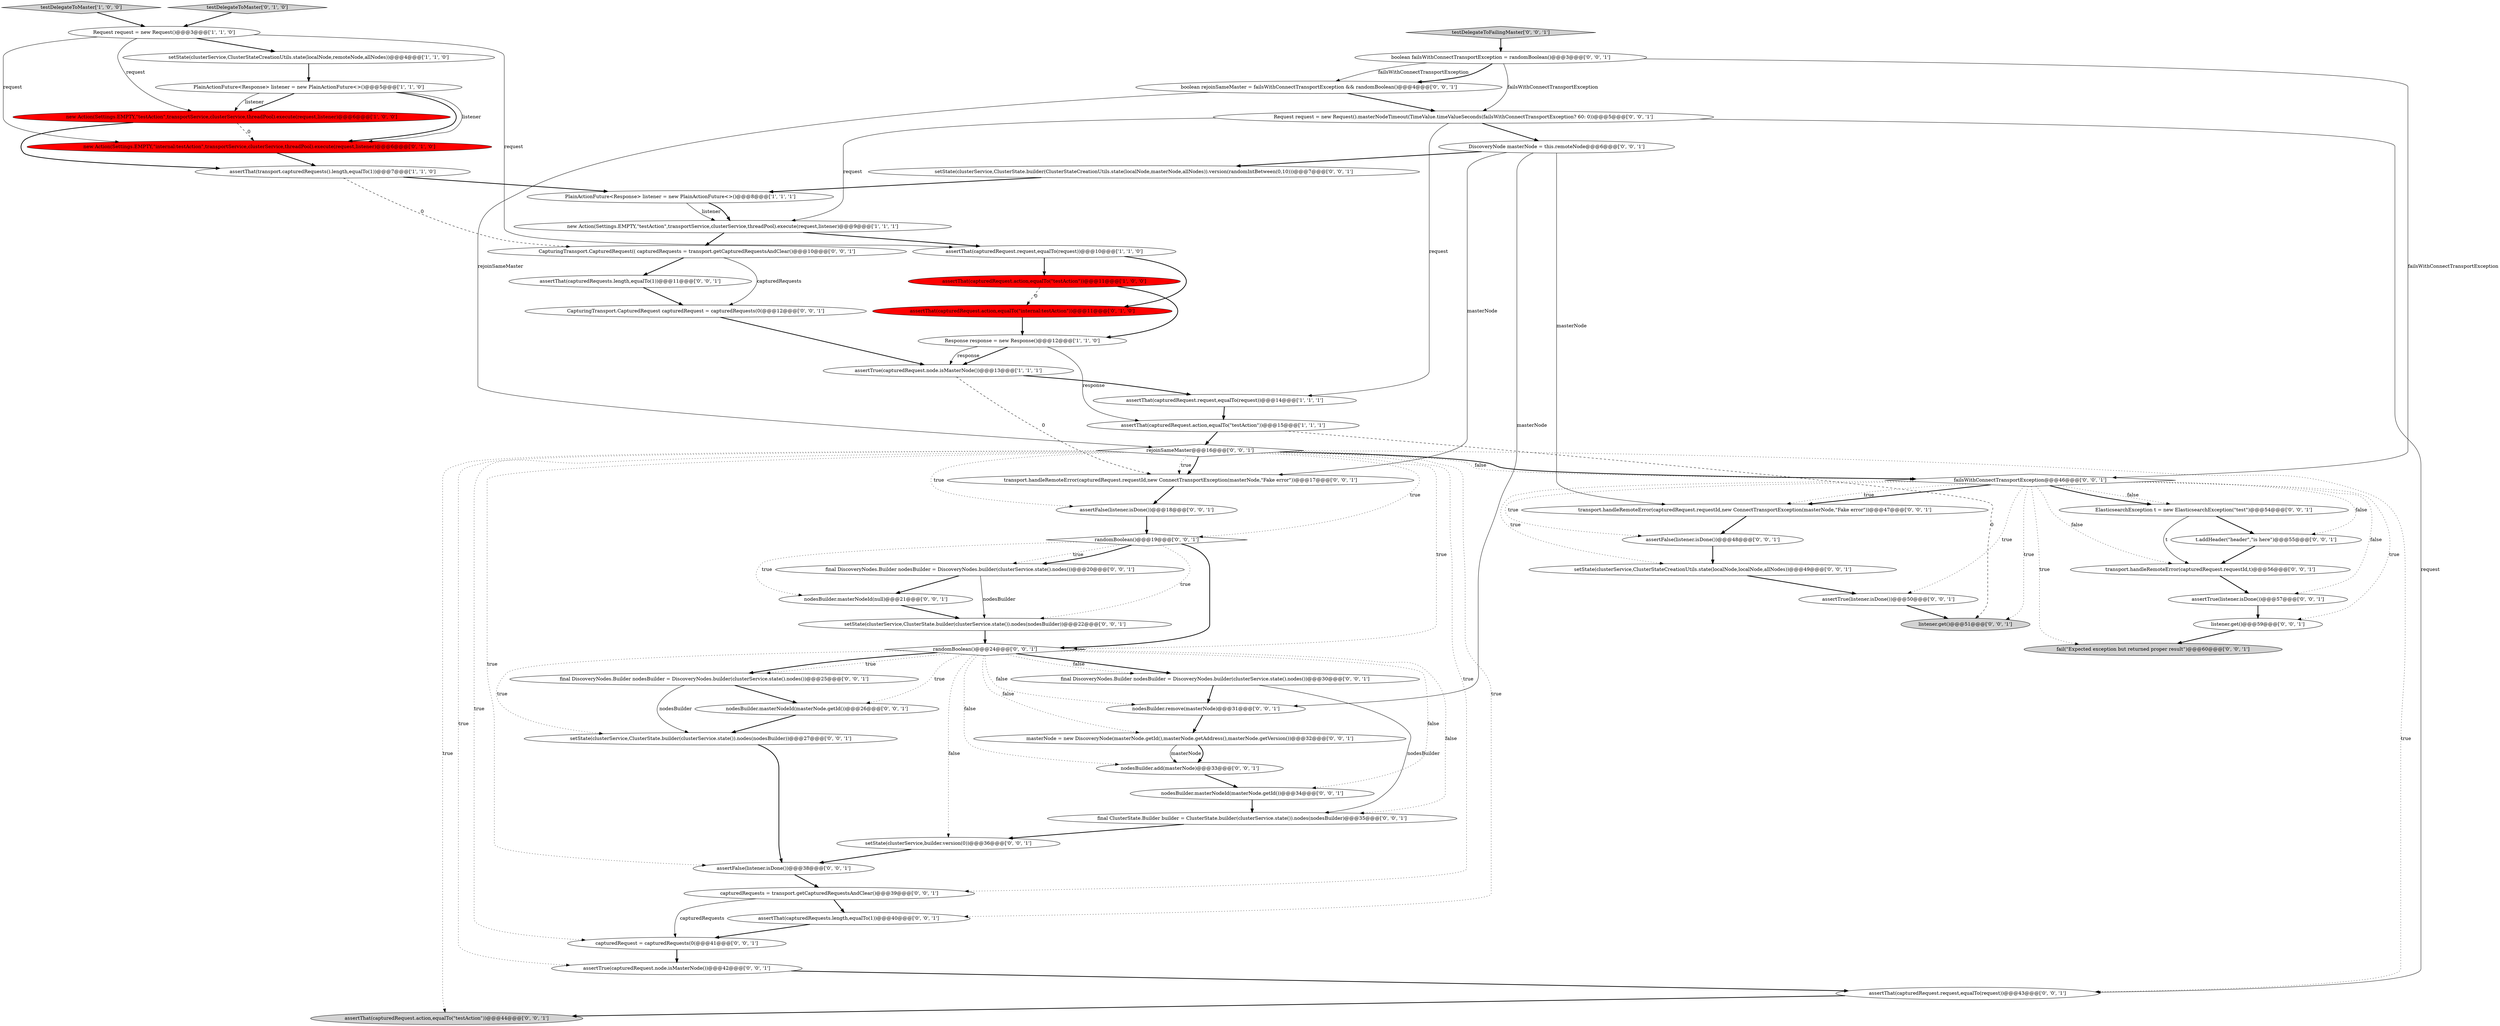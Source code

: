 digraph {
7 [style = filled, label = "new Action(Settings.EMPTY,\"testAction\",transportService,clusterService,threadPool).execute(request,listener)@@@6@@@['1', '0', '0']", fillcolor = red, shape = ellipse image = "AAA1AAABBB1BBB"];
22 [style = filled, label = "capturedRequests = transport.getCapturedRequestsAndClear()@@@39@@@['0', '0', '1']", fillcolor = white, shape = ellipse image = "AAA0AAABBB3BBB"];
40 [style = filled, label = "boolean rejoinSameMaster = failsWithConnectTransportException && randomBoolean()@@@4@@@['0', '0', '1']", fillcolor = white, shape = ellipse image = "AAA0AAABBB3BBB"];
47 [style = filled, label = "Request request = new Request().masterNodeTimeout(TimeValue.timeValueSeconds(failsWithConnectTransportException? 60: 0))@@@5@@@['0', '0', '1']", fillcolor = white, shape = ellipse image = "AAA0AAABBB3BBB"];
41 [style = filled, label = "setState(clusterService,builder.version(0))@@@36@@@['0', '0', '1']", fillcolor = white, shape = ellipse image = "AAA0AAABBB3BBB"];
30 [style = filled, label = "assertThat(capturedRequest.request,equalTo(request))@@@43@@@['0', '0', '1']", fillcolor = white, shape = ellipse image = "AAA0AAABBB3BBB"];
53 [style = filled, label = "masterNode = new DiscoveryNode(masterNode.getId(),masterNode.getAddress(),masterNode.getVersion())@@@32@@@['0', '0', '1']", fillcolor = white, shape = ellipse image = "AAA0AAABBB3BBB"];
45 [style = filled, label = "assertThat(capturedRequests.length,equalTo(1))@@@40@@@['0', '0', '1']", fillcolor = white, shape = ellipse image = "AAA0AAABBB3BBB"];
25 [style = filled, label = "t.addHeader(\"header\",\"is here\")@@@55@@@['0', '0', '1']", fillcolor = white, shape = ellipse image = "AAA0AAABBB3BBB"];
15 [style = filled, label = "assertThat(capturedRequest.action,equalTo(\"internal:testAction\"))@@@11@@@['0', '1', '0']", fillcolor = red, shape = ellipse image = "AAA1AAABBB2BBB"];
18 [style = filled, label = "assertTrue(listener.isDone())@@@50@@@['0', '0', '1']", fillcolor = white, shape = ellipse image = "AAA0AAABBB3BBB"];
12 [style = filled, label = "Request request = new Request()@@@3@@@['1', '1', '0']", fillcolor = white, shape = ellipse image = "AAA0AAABBB1BBB"];
10 [style = filled, label = "Response response = new Response()@@@12@@@['1', '1', '0']", fillcolor = white, shape = ellipse image = "AAA0AAABBB1BBB"];
44 [style = filled, label = "listener.get()@@@51@@@['0', '0', '1']", fillcolor = lightgray, shape = ellipse image = "AAA0AAABBB3BBB"];
50 [style = filled, label = "setState(clusterService,ClusterState.builder(clusterService.state()).nodes(nodesBuilder))@@@27@@@['0', '0', '1']", fillcolor = white, shape = ellipse image = "AAA0AAABBB3BBB"];
3 [style = filled, label = "assertThat(transport.capturedRequests().length,equalTo(1))@@@7@@@['1', '1', '0']", fillcolor = white, shape = ellipse image = "AAA0AAABBB1BBB"];
49 [style = filled, label = "transport.handleRemoteError(capturedRequest.requestId,new ConnectTransportException(masterNode,\"Fake error\"))@@@47@@@['0', '0', '1']", fillcolor = white, shape = ellipse image = "AAA0AAABBB3BBB"];
39 [style = filled, label = "nodesBuilder.masterNodeId(masterNode.getId())@@@26@@@['0', '0', '1']", fillcolor = white, shape = ellipse image = "AAA0AAABBB3BBB"];
9 [style = filled, label = "PlainActionFuture<Response> listener = new PlainActionFuture<>()@@@5@@@['1', '1', '0']", fillcolor = white, shape = ellipse image = "AAA0AAABBB1BBB"];
27 [style = filled, label = "assertTrue(listener.isDone())@@@57@@@['0', '0', '1']", fillcolor = white, shape = ellipse image = "AAA0AAABBB3BBB"];
4 [style = filled, label = "testDelegateToMaster['1', '0', '0']", fillcolor = lightgray, shape = diamond image = "AAA0AAABBB1BBB"];
8 [style = filled, label = "assertThat(capturedRequest.request,equalTo(request))@@@14@@@['1', '1', '1']", fillcolor = white, shape = ellipse image = "AAA0AAABBB1BBB"];
28 [style = filled, label = "failsWithConnectTransportException@@@46@@@['0', '0', '1']", fillcolor = white, shape = diamond image = "AAA0AAABBB3BBB"];
56 [style = filled, label = "assertFalse(listener.isDone())@@@18@@@['0', '0', '1']", fillcolor = white, shape = ellipse image = "AAA0AAABBB3BBB"];
23 [style = filled, label = "assertThat(capturedRequests.length,equalTo(1))@@@11@@@['0', '0', '1']", fillcolor = white, shape = ellipse image = "AAA0AAABBB3BBB"];
52 [style = filled, label = "randomBoolean()@@@19@@@['0', '0', '1']", fillcolor = white, shape = diamond image = "AAA0AAABBB3BBB"];
62 [style = filled, label = "setState(clusterService,ClusterState.builder(clusterService.state()).nodes(nodesBuilder))@@@22@@@['0', '0', '1']", fillcolor = white, shape = ellipse image = "AAA0AAABBB3BBB"];
43 [style = filled, label = "final DiscoveryNodes.Builder nodesBuilder = DiscoveryNodes.builder(clusterService.state().nodes())@@@25@@@['0', '0', '1']", fillcolor = white, shape = ellipse image = "AAA0AAABBB3BBB"];
60 [style = filled, label = "transport.handleRemoteError(capturedRequest.requestId,t)@@@56@@@['0', '0', '1']", fillcolor = white, shape = ellipse image = "AAA0AAABBB3BBB"];
55 [style = filled, label = "nodesBuilder.remove(masterNode)@@@31@@@['0', '0', '1']", fillcolor = white, shape = ellipse image = "AAA0AAABBB3BBB"];
17 [style = filled, label = "fail(\"Expected exception but returned proper result\")@@@60@@@['0', '0', '1']", fillcolor = lightgray, shape = ellipse image = "AAA0AAABBB3BBB"];
1 [style = filled, label = "PlainActionFuture<Response> listener = new PlainActionFuture<>()@@@8@@@['1', '1', '1']", fillcolor = white, shape = ellipse image = "AAA0AAABBB1BBB"];
61 [style = filled, label = "ElasticsearchException t = new ElasticsearchException(\"test\")@@@54@@@['0', '0', '1']", fillcolor = white, shape = ellipse image = "AAA0AAABBB3BBB"];
54 [style = filled, label = "rejoinSameMaster@@@16@@@['0', '0', '1']", fillcolor = white, shape = diamond image = "AAA0AAABBB3BBB"];
46 [style = filled, label = "assertTrue(capturedRequest.node.isMasterNode())@@@42@@@['0', '0', '1']", fillcolor = white, shape = ellipse image = "AAA0AAABBB3BBB"];
2 [style = filled, label = "assertTrue(capturedRequest.node.isMasterNode())@@@13@@@['1', '1', '1']", fillcolor = white, shape = ellipse image = "AAA0AAABBB1BBB"];
14 [style = filled, label = "testDelegateToMaster['0', '1', '0']", fillcolor = lightgray, shape = diamond image = "AAA0AAABBB2BBB"];
20 [style = filled, label = "final DiscoveryNodes.Builder nodesBuilder = DiscoveryNodes.builder(clusterService.state().nodes())@@@30@@@['0', '0', '1']", fillcolor = white, shape = ellipse image = "AAA0AAABBB3BBB"];
38 [style = filled, label = "listener.get()@@@59@@@['0', '0', '1']", fillcolor = white, shape = ellipse image = "AAA0AAABBB3BBB"];
16 [style = filled, label = "new Action(Settings.EMPTY,\"internal:testAction\",transportService,clusterService,threadPool).execute(request,listener)@@@6@@@['0', '1', '0']", fillcolor = red, shape = ellipse image = "AAA1AAABBB2BBB"];
33 [style = filled, label = "DiscoveryNode masterNode = this.remoteNode@@@6@@@['0', '0', '1']", fillcolor = white, shape = ellipse image = "AAA0AAABBB3BBB"];
36 [style = filled, label = "CapturingTransport.CapturedRequest capturedRequest = capturedRequests(0(@@@12@@@['0', '0', '1']", fillcolor = white, shape = ellipse image = "AAA0AAABBB3BBB"];
48 [style = filled, label = "final DiscoveryNodes.Builder nodesBuilder = DiscoveryNodes.builder(clusterService.state().nodes())@@@20@@@['0', '0', '1']", fillcolor = white, shape = ellipse image = "AAA0AAABBB3BBB"];
58 [style = filled, label = "nodesBuilder.add(masterNode)@@@33@@@['0', '0', '1']", fillcolor = white, shape = ellipse image = "AAA0AAABBB3BBB"];
59 [style = filled, label = "capturedRequest = capturedRequests(0(@@@41@@@['0', '0', '1']", fillcolor = white, shape = ellipse image = "AAA0AAABBB3BBB"];
13 [style = filled, label = "assertThat(capturedRequest.action,equalTo(\"testAction\"))@@@15@@@['1', '1', '1']", fillcolor = white, shape = ellipse image = "AAA0AAABBB1BBB"];
57 [style = filled, label = "randomBoolean()@@@24@@@['0', '0', '1']", fillcolor = white, shape = diamond image = "AAA0AAABBB3BBB"];
26 [style = filled, label = "transport.handleRemoteError(capturedRequest.requestId,new ConnectTransportException(masterNode,\"Fake error\"))@@@17@@@['0', '0', '1']", fillcolor = white, shape = ellipse image = "AAA0AAABBB3BBB"];
29 [style = filled, label = "nodesBuilder.masterNodeId(null)@@@21@@@['0', '0', '1']", fillcolor = white, shape = ellipse image = "AAA0AAABBB3BBB"];
24 [style = filled, label = "setState(clusterService,ClusterStateCreationUtils.state(localNode,localNode,allNodes))@@@49@@@['0', '0', '1']", fillcolor = white, shape = ellipse image = "AAA0AAABBB3BBB"];
21 [style = filled, label = "final ClusterState.Builder builder = ClusterState.builder(clusterService.state()).nodes(nodesBuilder)@@@35@@@['0', '0', '1']", fillcolor = white, shape = ellipse image = "AAA0AAABBB3BBB"];
42 [style = filled, label = "testDelegateToFailingMaster['0', '0', '1']", fillcolor = lightgray, shape = diamond image = "AAA0AAABBB3BBB"];
11 [style = filled, label = "assertThat(capturedRequest.action,equalTo(\"testAction\"))@@@11@@@['1', '0', '0']", fillcolor = red, shape = ellipse image = "AAA1AAABBB1BBB"];
5 [style = filled, label = "assertThat(capturedRequest.request,equalTo(request))@@@10@@@['1', '1', '0']", fillcolor = white, shape = ellipse image = "AAA0AAABBB1BBB"];
6 [style = filled, label = "new Action(Settings.EMPTY,\"testAction\",transportService,clusterService,threadPool).execute(request,listener)@@@9@@@['1', '1', '1']", fillcolor = white, shape = ellipse image = "AAA0AAABBB1BBB"];
19 [style = filled, label = "nodesBuilder.masterNodeId(masterNode.getId())@@@34@@@['0', '0', '1']", fillcolor = white, shape = ellipse image = "AAA0AAABBB3BBB"];
32 [style = filled, label = "setState(clusterService,ClusterState.builder(ClusterStateCreationUtils.state(localNode,masterNode,allNodes)).version(randomIntBetween(0,10)))@@@7@@@['0', '0', '1']", fillcolor = white, shape = ellipse image = "AAA0AAABBB3BBB"];
34 [style = filled, label = "assertFalse(listener.isDone())@@@38@@@['0', '0', '1']", fillcolor = white, shape = ellipse image = "AAA0AAABBB3BBB"];
35 [style = filled, label = "CapturingTransport.CapturedRequest(( capturedRequests = transport.getCapturedRequestsAndClear()@@@10@@@['0', '0', '1']", fillcolor = white, shape = ellipse image = "AAA0AAABBB3BBB"];
51 [style = filled, label = "boolean failsWithConnectTransportException = randomBoolean()@@@3@@@['0', '0', '1']", fillcolor = white, shape = ellipse image = "AAA0AAABBB3BBB"];
0 [style = filled, label = "setState(clusterService,ClusterStateCreationUtils.state(localNode,remoteNode,allNodes))@@@4@@@['1', '1', '0']", fillcolor = white, shape = ellipse image = "AAA0AAABBB1BBB"];
31 [style = filled, label = "assertFalse(listener.isDone())@@@48@@@['0', '0', '1']", fillcolor = white, shape = ellipse image = "AAA0AAABBB3BBB"];
37 [style = filled, label = "assertThat(capturedRequest.action,equalTo(\"testAction\"))@@@44@@@['0', '0', '1']", fillcolor = lightgray, shape = ellipse image = "AAA0AAABBB3BBB"];
20->21 [style = solid, label="nodesBuilder"];
15->10 [style = bold, label=""];
27->38 [style = bold, label=""];
56->52 [style = bold, label=""];
57->58 [style = dotted, label="false"];
6->35 [style = bold, label=""];
57->39 [style = dotted, label="true"];
54->22 [style = dotted, label="true"];
48->29 [style = bold, label=""];
28->61 [style = dotted, label="false"];
53->58 [style = bold, label=""];
5->15 [style = bold, label=""];
57->41 [style = dotted, label="false"];
57->20 [style = bold, label=""];
9->7 [style = bold, label=""];
47->33 [style = bold, label=""];
33->55 [style = solid, label="masterNode"];
26->56 [style = bold, label=""];
9->16 [style = bold, label=""];
53->58 [style = solid, label="masterNode"];
54->52 [style = dotted, label="true"];
61->25 [style = bold, label=""];
54->37 [style = dotted, label="true"];
35->23 [style = bold, label=""];
18->44 [style = bold, label=""];
12->5 [style = solid, label="request"];
48->62 [style = solid, label="nodesBuilder"];
54->56 [style = dotted, label="true"];
52->62 [style = dotted, label="true"];
36->2 [style = bold, label=""];
28->18 [style = dotted, label="true"];
40->47 [style = bold, label=""];
52->48 [style = dotted, label="true"];
52->29 [style = dotted, label="true"];
58->19 [style = bold, label=""];
23->36 [style = bold, label=""];
2->26 [style = dashed, label="0"];
54->26 [style = bold, label=""];
35->36 [style = solid, label="capturedRequests"];
39->50 [style = bold, label=""];
54->45 [style = dotted, label="true"];
16->3 [style = bold, label=""];
47->8 [style = solid, label="request"];
7->16 [style = dashed, label="0"];
29->62 [style = bold, label=""];
21->41 [style = bold, label=""];
45->59 [style = bold, label=""];
12->16 [style = solid, label="request"];
28->17 [style = dotted, label="true"];
24->18 [style = bold, label=""];
47->6 [style = solid, label="request"];
54->59 [style = dotted, label="true"];
13->44 [style = dashed, label="0"];
47->30 [style = solid, label="request"];
9->16 [style = solid, label="listener"];
28->24 [style = dotted, label="true"];
57->50 [style = dotted, label="true"];
28->44 [style = dotted, label="true"];
49->31 [style = bold, label=""];
28->61 [style = bold, label=""];
52->48 [style = bold, label=""];
1->6 [style = solid, label="listener"];
10->2 [style = bold, label=""];
5->11 [style = bold, label=""];
28->38 [style = dotted, label="true"];
38->17 [style = bold, label=""];
59->46 [style = bold, label=""];
54->34 [style = dotted, label="true"];
57->43 [style = dotted, label="true"];
50->34 [style = bold, label=""];
3->35 [style = dashed, label="0"];
22->45 [style = bold, label=""];
3->1 [style = bold, label=""];
11->15 [style = dashed, label="0"];
31->24 [style = bold, label=""];
54->57 [style = dotted, label="true"];
13->54 [style = bold, label=""];
28->49 [style = bold, label=""];
57->19 [style = dotted, label="false"];
28->25 [style = dotted, label="false"];
51->40 [style = solid, label="failsWithConnectTransportException"];
42->51 [style = bold, label=""];
43->50 [style = solid, label="nodesBuilder"];
51->40 [style = bold, label=""];
6->5 [style = bold, label=""];
10->2 [style = solid, label="response"];
1->6 [style = bold, label=""];
46->30 [style = bold, label=""];
51->47 [style = solid, label="failsWithConnectTransportException"];
11->10 [style = bold, label=""];
9->7 [style = solid, label="listener"];
61->60 [style = solid, label="t"];
32->1 [style = bold, label=""];
12->7 [style = solid, label="request"];
54->28 [style = dotted, label="false"];
4->12 [style = bold, label=""];
57->43 [style = bold, label=""];
10->13 [style = solid, label="response"];
33->32 [style = bold, label=""];
54->28 [style = bold, label=""];
43->39 [style = bold, label=""];
41->34 [style = bold, label=""];
60->27 [style = bold, label=""];
33->26 [style = solid, label="masterNode"];
8->13 [style = bold, label=""];
57->20 [style = dotted, label="false"];
28->60 [style = dotted, label="false"];
19->21 [style = bold, label=""];
28->31 [style = dotted, label="true"];
0->9 [style = bold, label=""];
54->46 [style = dotted, label="true"];
57->21 [style = dotted, label="false"];
51->28 [style = solid, label="failsWithConnectTransportException"];
57->53 [style = dotted, label="false"];
33->49 [style = solid, label="masterNode"];
30->37 [style = bold, label=""];
62->57 [style = bold, label=""];
12->0 [style = bold, label=""];
28->49 [style = dotted, label="true"];
7->3 [style = bold, label=""];
20->55 [style = bold, label=""];
34->22 [style = bold, label=""];
40->54 [style = solid, label="rejoinSameMaster"];
54->30 [style = dotted, label="true"];
14->12 [style = bold, label=""];
55->53 [style = bold, label=""];
28->27 [style = dotted, label="false"];
54->26 [style = dotted, label="true"];
22->59 [style = solid, label="capturedRequests"];
52->57 [style = bold, label=""];
25->60 [style = bold, label=""];
2->8 [style = bold, label=""];
57->55 [style = dotted, label="false"];
}
